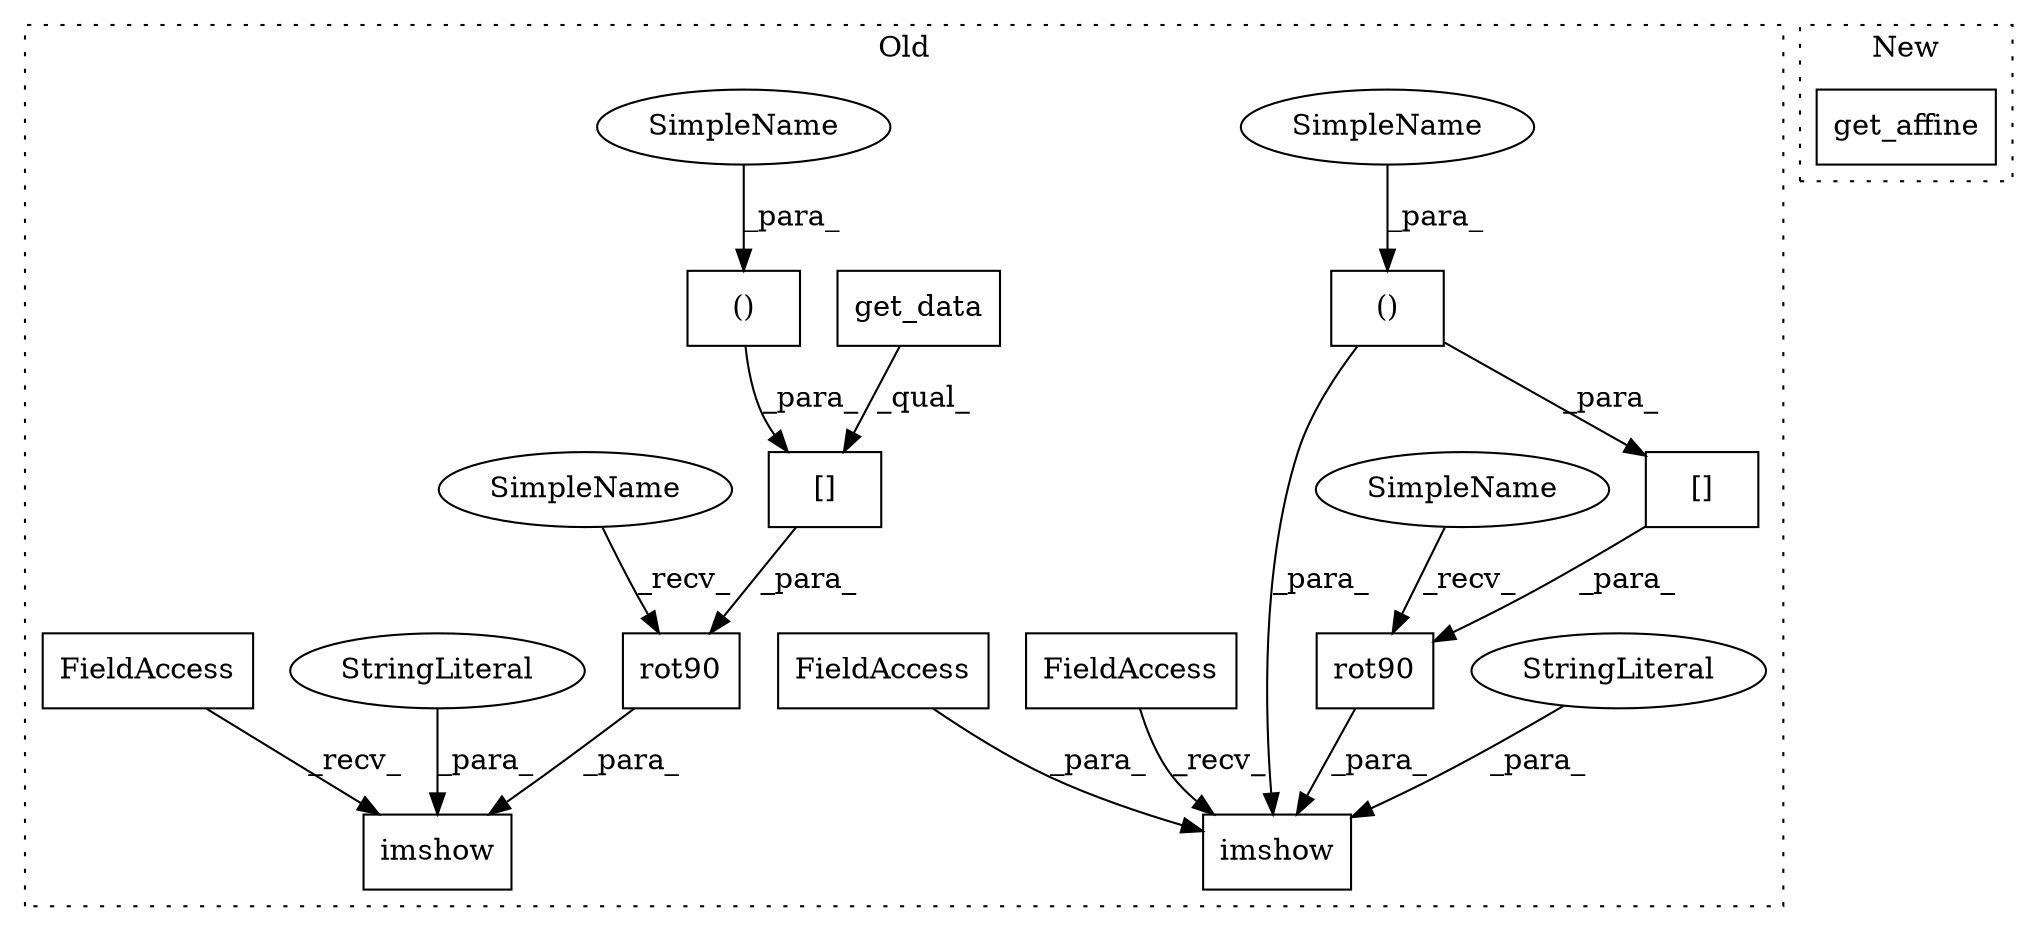 digraph G {
subgraph cluster0 {
1 [label="()" a="106" s="2748" l="35" shape="box"];
3 [label="[]" a="2" s="2734,2783" l="14,2" shape="box"];
4 [label="()" a="106" s="2616" l="35" shape="box"];
5 [label="imshow" a="32" s="2582,2690" l="7,1" shape="box"];
6 [label="rot90" a="32" s="2595,2653" l="6,1" shape="box"];
7 [label="rot90" a="32" s="2728,2785" l="6,1" shape="box"];
8 [label="imshow" a="32" s="2715,2823" l="7,1" shape="box"];
9 [label="FieldAccess" a="22" s="2697" l="10" shape="box"];
10 [label="FieldAccess" a="22" s="2797" l="10" shape="box"];
11 [label="FieldAccess" a="22" s="2564" l="10" shape="box"];
12 [label="[]" a="2" s="2601,2651" l="15,2" shape="box"];
13 [label="StringLiteral" a="45" s="2787" l="9" shape="ellipse"];
14 [label="StringLiteral" a="45" s="2655" l="9" shape="ellipse"];
15 [label="get_data" a="32" s="2433" l="10" shape="box"];
16 [label="SimpleName" a="42" s="2722" l="5" shape="ellipse"];
17 [label="SimpleName" a="42" s="2589" l="5" shape="ellipse"];
18 [label="SimpleName" a="42" s="2771" l="12" shape="ellipse"];
19 [label="SimpleName" a="42" s="2639" l="12" shape="ellipse"];
label = "Old";
style="dotted";
}
subgraph cluster1 {
2 [label="get_affine" a="32" s="2523" l="12" shape="box"];
label = "New";
style="dotted";
}
1 -> 3 [label="_para_"];
1 -> 8 [label="_para_"];
3 -> 7 [label="_para_"];
4 -> 12 [label="_para_"];
6 -> 5 [label="_para_"];
7 -> 8 [label="_para_"];
9 -> 8 [label="_recv_"];
10 -> 8 [label="_para_"];
11 -> 5 [label="_recv_"];
12 -> 6 [label="_para_"];
13 -> 8 [label="_para_"];
14 -> 5 [label="_para_"];
15 -> 12 [label="_qual_"];
16 -> 7 [label="_recv_"];
17 -> 6 [label="_recv_"];
18 -> 1 [label="_para_"];
19 -> 4 [label="_para_"];
}